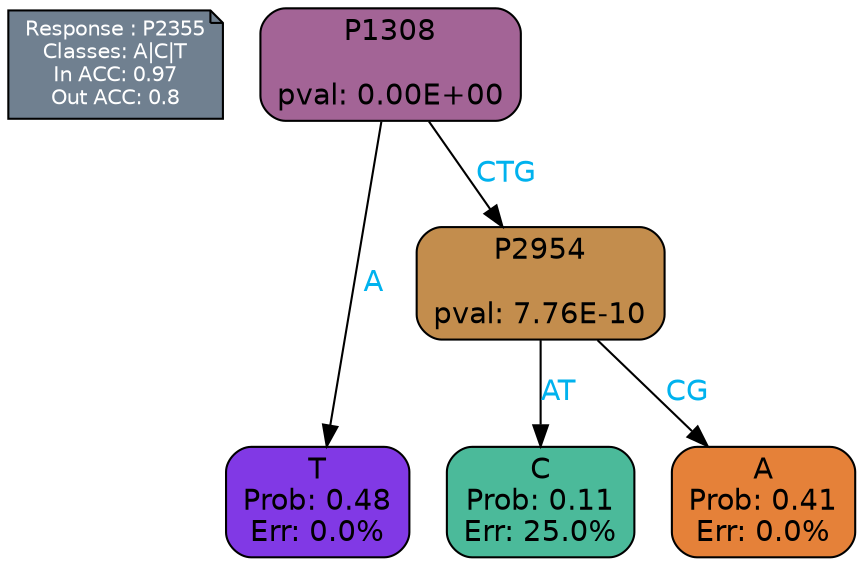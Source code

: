 digraph Tree {
node [shape=box, style="filled, rounded", color="black", fontname=helvetica] ;
graph [ranksep=equally, splines=polylines, bgcolor=transparent, dpi=600] ;
edge [fontname=helvetica] ;
LEGEND [label="Response : P2355
Classes: A|C|T
In ACC: 0.97
Out ACC: 0.8
",shape=note,align=left,style=filled,fillcolor="slategray",fontcolor="white",fontsize=10];1 [label="P1308

pval: 0.00E+00", fillcolor="#a36496"] ;
2 [label="T
Prob: 0.48
Err: 0.0%", fillcolor="#8139e5"] ;
3 [label="P2954

pval: 7.76E-10", fillcolor="#c38d4d"] ;
4 [label="C
Prob: 0.11
Err: 25.0%", fillcolor="#4bba9a"] ;
5 [label="A
Prob: 0.41
Err: 0.0%", fillcolor="#e58139"] ;
1 -> 2 [label="A",fontcolor=deepskyblue2] ;
1 -> 3 [label="CTG",fontcolor=deepskyblue2] ;
3 -> 4 [label="AT",fontcolor=deepskyblue2] ;
3 -> 5 [label="CG",fontcolor=deepskyblue2] ;
{rank = same; 2;4;5;}{rank = same; LEGEND;1;}}